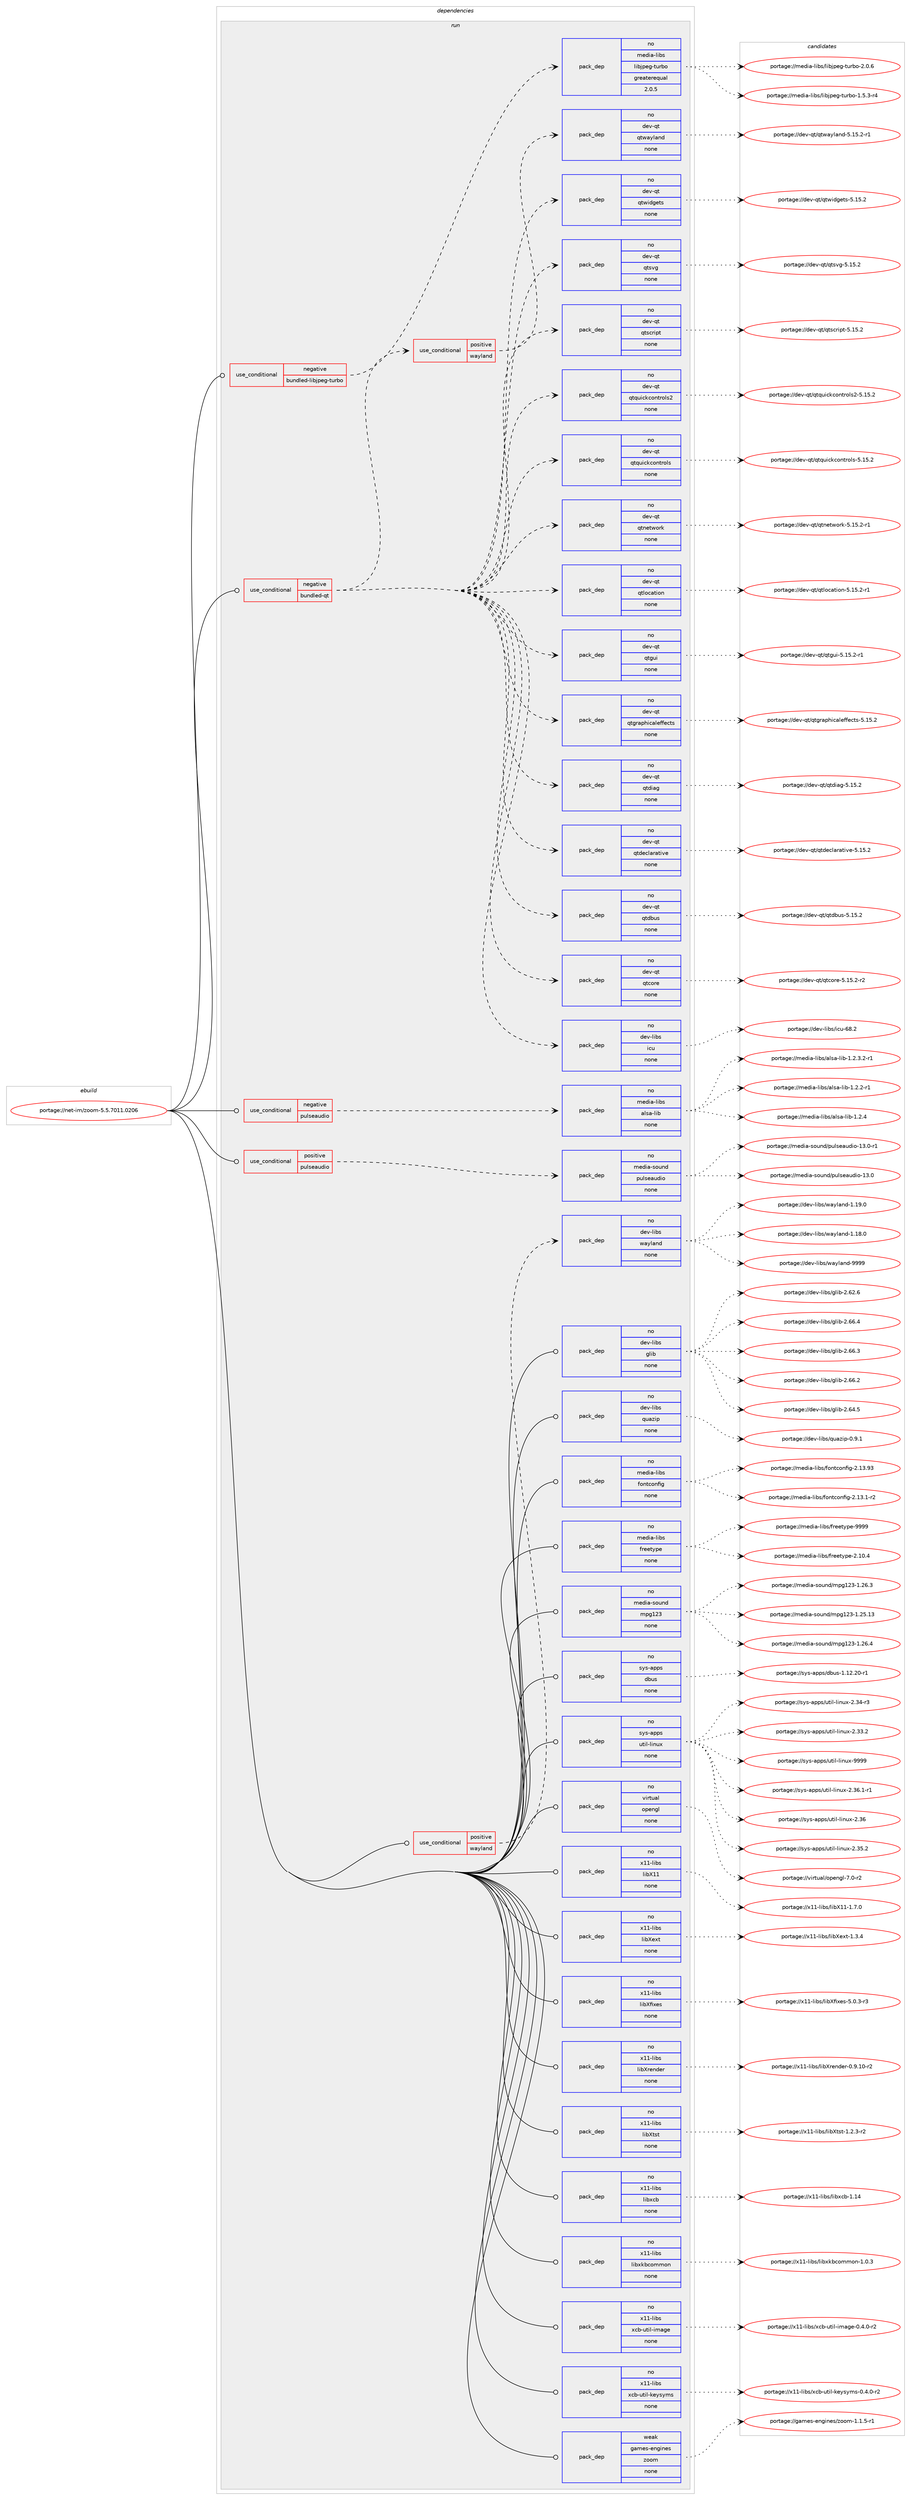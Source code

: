 digraph prolog {

# *************
# Graph options
# *************

newrank=true;
concentrate=true;
compound=true;
graph [rankdir=LR,fontname=Helvetica,fontsize=10,ranksep=1.5];#, ranksep=2.5, nodesep=0.2];
edge  [arrowhead=vee];
node  [fontname=Helvetica,fontsize=10];

# **********
# The ebuild
# **********

subgraph cluster_leftcol {
color=gray;
label=<<i>ebuild</i>>;
id [label="portage://net-im/zoom-5.5.7011.0206", color=red, width=4, href="../net-im/zoom-5.5.7011.0206.svg"];
}

# ****************
# The dependencies
# ****************

subgraph cluster_midcol {
color=gray;
label=<<i>dependencies</i>>;
subgraph cluster_compile {
fillcolor="#eeeeee";
style=filled;
label=<<i>compile</i>>;
}
subgraph cluster_compileandrun {
fillcolor="#eeeeee";
style=filled;
label=<<i>compile and run</i>>;
}
subgraph cluster_run {
fillcolor="#eeeeee";
style=filled;
label=<<i>run</i>>;
subgraph cond6516 {
dependency20928 [label=<<TABLE BORDER="0" CELLBORDER="1" CELLSPACING="0" CELLPADDING="4"><TR><TD ROWSPAN="3" CELLPADDING="10">use_conditional</TD></TR><TR><TD>negative</TD></TR><TR><TD>bundled-libjpeg-turbo</TD></TR></TABLE>>, shape=none, color=red];
subgraph pack14219 {
dependency20929 [label=<<TABLE BORDER="0" CELLBORDER="1" CELLSPACING="0" CELLPADDING="4" WIDTH="220"><TR><TD ROWSPAN="6" CELLPADDING="30">pack_dep</TD></TR><TR><TD WIDTH="110">no</TD></TR><TR><TD>media-libs</TD></TR><TR><TD>libjpeg-turbo</TD></TR><TR><TD>greaterequal</TD></TR><TR><TD>2.0.5</TD></TR></TABLE>>, shape=none, color=blue];
}
dependency20928:e -> dependency20929:w [weight=20,style="dashed",arrowhead="vee"];
}
id:e -> dependency20928:w [weight=20,style="solid",arrowhead="odot"];
subgraph cond6517 {
dependency20930 [label=<<TABLE BORDER="0" CELLBORDER="1" CELLSPACING="0" CELLPADDING="4"><TR><TD ROWSPAN="3" CELLPADDING="10">use_conditional</TD></TR><TR><TD>negative</TD></TR><TR><TD>bundled-qt</TD></TR></TABLE>>, shape=none, color=red];
subgraph pack14220 {
dependency20931 [label=<<TABLE BORDER="0" CELLBORDER="1" CELLSPACING="0" CELLPADDING="4" WIDTH="220"><TR><TD ROWSPAN="6" CELLPADDING="30">pack_dep</TD></TR><TR><TD WIDTH="110">no</TD></TR><TR><TD>dev-libs</TD></TR><TR><TD>icu</TD></TR><TR><TD>none</TD></TR><TR><TD></TD></TR></TABLE>>, shape=none, color=blue];
}
dependency20930:e -> dependency20931:w [weight=20,style="dashed",arrowhead="vee"];
subgraph pack14221 {
dependency20932 [label=<<TABLE BORDER="0" CELLBORDER="1" CELLSPACING="0" CELLPADDING="4" WIDTH="220"><TR><TD ROWSPAN="6" CELLPADDING="30">pack_dep</TD></TR><TR><TD WIDTH="110">no</TD></TR><TR><TD>dev-qt</TD></TR><TR><TD>qtcore</TD></TR><TR><TD>none</TD></TR><TR><TD></TD></TR></TABLE>>, shape=none, color=blue];
}
dependency20930:e -> dependency20932:w [weight=20,style="dashed",arrowhead="vee"];
subgraph pack14222 {
dependency20933 [label=<<TABLE BORDER="0" CELLBORDER="1" CELLSPACING="0" CELLPADDING="4" WIDTH="220"><TR><TD ROWSPAN="6" CELLPADDING="30">pack_dep</TD></TR><TR><TD WIDTH="110">no</TD></TR><TR><TD>dev-qt</TD></TR><TR><TD>qtdbus</TD></TR><TR><TD>none</TD></TR><TR><TD></TD></TR></TABLE>>, shape=none, color=blue];
}
dependency20930:e -> dependency20933:w [weight=20,style="dashed",arrowhead="vee"];
subgraph pack14223 {
dependency20934 [label=<<TABLE BORDER="0" CELLBORDER="1" CELLSPACING="0" CELLPADDING="4" WIDTH="220"><TR><TD ROWSPAN="6" CELLPADDING="30">pack_dep</TD></TR><TR><TD WIDTH="110">no</TD></TR><TR><TD>dev-qt</TD></TR><TR><TD>qtdeclarative</TD></TR><TR><TD>none</TD></TR><TR><TD></TD></TR></TABLE>>, shape=none, color=blue];
}
dependency20930:e -> dependency20934:w [weight=20,style="dashed",arrowhead="vee"];
subgraph pack14224 {
dependency20935 [label=<<TABLE BORDER="0" CELLBORDER="1" CELLSPACING="0" CELLPADDING="4" WIDTH="220"><TR><TD ROWSPAN="6" CELLPADDING="30">pack_dep</TD></TR><TR><TD WIDTH="110">no</TD></TR><TR><TD>dev-qt</TD></TR><TR><TD>qtdiag</TD></TR><TR><TD>none</TD></TR><TR><TD></TD></TR></TABLE>>, shape=none, color=blue];
}
dependency20930:e -> dependency20935:w [weight=20,style="dashed",arrowhead="vee"];
subgraph pack14225 {
dependency20936 [label=<<TABLE BORDER="0" CELLBORDER="1" CELLSPACING="0" CELLPADDING="4" WIDTH="220"><TR><TD ROWSPAN="6" CELLPADDING="30">pack_dep</TD></TR><TR><TD WIDTH="110">no</TD></TR><TR><TD>dev-qt</TD></TR><TR><TD>qtgraphicaleffects</TD></TR><TR><TD>none</TD></TR><TR><TD></TD></TR></TABLE>>, shape=none, color=blue];
}
dependency20930:e -> dependency20936:w [weight=20,style="dashed",arrowhead="vee"];
subgraph pack14226 {
dependency20937 [label=<<TABLE BORDER="0" CELLBORDER="1" CELLSPACING="0" CELLPADDING="4" WIDTH="220"><TR><TD ROWSPAN="6" CELLPADDING="30">pack_dep</TD></TR><TR><TD WIDTH="110">no</TD></TR><TR><TD>dev-qt</TD></TR><TR><TD>qtgui</TD></TR><TR><TD>none</TD></TR><TR><TD></TD></TR></TABLE>>, shape=none, color=blue];
}
dependency20930:e -> dependency20937:w [weight=20,style="dashed",arrowhead="vee"];
subgraph pack14227 {
dependency20938 [label=<<TABLE BORDER="0" CELLBORDER="1" CELLSPACING="0" CELLPADDING="4" WIDTH="220"><TR><TD ROWSPAN="6" CELLPADDING="30">pack_dep</TD></TR><TR><TD WIDTH="110">no</TD></TR><TR><TD>dev-qt</TD></TR><TR><TD>qtlocation</TD></TR><TR><TD>none</TD></TR><TR><TD></TD></TR></TABLE>>, shape=none, color=blue];
}
dependency20930:e -> dependency20938:w [weight=20,style="dashed",arrowhead="vee"];
subgraph pack14228 {
dependency20939 [label=<<TABLE BORDER="0" CELLBORDER="1" CELLSPACING="0" CELLPADDING="4" WIDTH="220"><TR><TD ROWSPAN="6" CELLPADDING="30">pack_dep</TD></TR><TR><TD WIDTH="110">no</TD></TR><TR><TD>dev-qt</TD></TR><TR><TD>qtnetwork</TD></TR><TR><TD>none</TD></TR><TR><TD></TD></TR></TABLE>>, shape=none, color=blue];
}
dependency20930:e -> dependency20939:w [weight=20,style="dashed",arrowhead="vee"];
subgraph pack14229 {
dependency20940 [label=<<TABLE BORDER="0" CELLBORDER="1" CELLSPACING="0" CELLPADDING="4" WIDTH="220"><TR><TD ROWSPAN="6" CELLPADDING="30">pack_dep</TD></TR><TR><TD WIDTH="110">no</TD></TR><TR><TD>dev-qt</TD></TR><TR><TD>qtquickcontrols</TD></TR><TR><TD>none</TD></TR><TR><TD></TD></TR></TABLE>>, shape=none, color=blue];
}
dependency20930:e -> dependency20940:w [weight=20,style="dashed",arrowhead="vee"];
subgraph pack14230 {
dependency20941 [label=<<TABLE BORDER="0" CELLBORDER="1" CELLSPACING="0" CELLPADDING="4" WIDTH="220"><TR><TD ROWSPAN="6" CELLPADDING="30">pack_dep</TD></TR><TR><TD WIDTH="110">no</TD></TR><TR><TD>dev-qt</TD></TR><TR><TD>qtquickcontrols2</TD></TR><TR><TD>none</TD></TR><TR><TD></TD></TR></TABLE>>, shape=none, color=blue];
}
dependency20930:e -> dependency20941:w [weight=20,style="dashed",arrowhead="vee"];
subgraph pack14231 {
dependency20942 [label=<<TABLE BORDER="0" CELLBORDER="1" CELLSPACING="0" CELLPADDING="4" WIDTH="220"><TR><TD ROWSPAN="6" CELLPADDING="30">pack_dep</TD></TR><TR><TD WIDTH="110">no</TD></TR><TR><TD>dev-qt</TD></TR><TR><TD>qtscript</TD></TR><TR><TD>none</TD></TR><TR><TD></TD></TR></TABLE>>, shape=none, color=blue];
}
dependency20930:e -> dependency20942:w [weight=20,style="dashed",arrowhead="vee"];
subgraph pack14232 {
dependency20943 [label=<<TABLE BORDER="0" CELLBORDER="1" CELLSPACING="0" CELLPADDING="4" WIDTH="220"><TR><TD ROWSPAN="6" CELLPADDING="30">pack_dep</TD></TR><TR><TD WIDTH="110">no</TD></TR><TR><TD>dev-qt</TD></TR><TR><TD>qtsvg</TD></TR><TR><TD>none</TD></TR><TR><TD></TD></TR></TABLE>>, shape=none, color=blue];
}
dependency20930:e -> dependency20943:w [weight=20,style="dashed",arrowhead="vee"];
subgraph pack14233 {
dependency20944 [label=<<TABLE BORDER="0" CELLBORDER="1" CELLSPACING="0" CELLPADDING="4" WIDTH="220"><TR><TD ROWSPAN="6" CELLPADDING="30">pack_dep</TD></TR><TR><TD WIDTH="110">no</TD></TR><TR><TD>dev-qt</TD></TR><TR><TD>qtwidgets</TD></TR><TR><TD>none</TD></TR><TR><TD></TD></TR></TABLE>>, shape=none, color=blue];
}
dependency20930:e -> dependency20944:w [weight=20,style="dashed",arrowhead="vee"];
subgraph cond6518 {
dependency20945 [label=<<TABLE BORDER="0" CELLBORDER="1" CELLSPACING="0" CELLPADDING="4"><TR><TD ROWSPAN="3" CELLPADDING="10">use_conditional</TD></TR><TR><TD>positive</TD></TR><TR><TD>wayland</TD></TR></TABLE>>, shape=none, color=red];
subgraph pack14234 {
dependency20946 [label=<<TABLE BORDER="0" CELLBORDER="1" CELLSPACING="0" CELLPADDING="4" WIDTH="220"><TR><TD ROWSPAN="6" CELLPADDING="30">pack_dep</TD></TR><TR><TD WIDTH="110">no</TD></TR><TR><TD>dev-qt</TD></TR><TR><TD>qtwayland</TD></TR><TR><TD>none</TD></TR><TR><TD></TD></TR></TABLE>>, shape=none, color=blue];
}
dependency20945:e -> dependency20946:w [weight=20,style="dashed",arrowhead="vee"];
}
dependency20930:e -> dependency20945:w [weight=20,style="dashed",arrowhead="vee"];
}
id:e -> dependency20930:w [weight=20,style="solid",arrowhead="odot"];
subgraph cond6519 {
dependency20947 [label=<<TABLE BORDER="0" CELLBORDER="1" CELLSPACING="0" CELLPADDING="4"><TR><TD ROWSPAN="3" CELLPADDING="10">use_conditional</TD></TR><TR><TD>negative</TD></TR><TR><TD>pulseaudio</TD></TR></TABLE>>, shape=none, color=red];
subgraph pack14235 {
dependency20948 [label=<<TABLE BORDER="0" CELLBORDER="1" CELLSPACING="0" CELLPADDING="4" WIDTH="220"><TR><TD ROWSPAN="6" CELLPADDING="30">pack_dep</TD></TR><TR><TD WIDTH="110">no</TD></TR><TR><TD>media-libs</TD></TR><TR><TD>alsa-lib</TD></TR><TR><TD>none</TD></TR><TR><TD></TD></TR></TABLE>>, shape=none, color=blue];
}
dependency20947:e -> dependency20948:w [weight=20,style="dashed",arrowhead="vee"];
}
id:e -> dependency20947:w [weight=20,style="solid",arrowhead="odot"];
subgraph cond6520 {
dependency20949 [label=<<TABLE BORDER="0" CELLBORDER="1" CELLSPACING="0" CELLPADDING="4"><TR><TD ROWSPAN="3" CELLPADDING="10">use_conditional</TD></TR><TR><TD>positive</TD></TR><TR><TD>pulseaudio</TD></TR></TABLE>>, shape=none, color=red];
subgraph pack14236 {
dependency20950 [label=<<TABLE BORDER="0" CELLBORDER="1" CELLSPACING="0" CELLPADDING="4" WIDTH="220"><TR><TD ROWSPAN="6" CELLPADDING="30">pack_dep</TD></TR><TR><TD WIDTH="110">no</TD></TR><TR><TD>media-sound</TD></TR><TR><TD>pulseaudio</TD></TR><TR><TD>none</TD></TR><TR><TD></TD></TR></TABLE>>, shape=none, color=blue];
}
dependency20949:e -> dependency20950:w [weight=20,style="dashed",arrowhead="vee"];
}
id:e -> dependency20949:w [weight=20,style="solid",arrowhead="odot"];
subgraph cond6521 {
dependency20951 [label=<<TABLE BORDER="0" CELLBORDER="1" CELLSPACING="0" CELLPADDING="4"><TR><TD ROWSPAN="3" CELLPADDING="10">use_conditional</TD></TR><TR><TD>positive</TD></TR><TR><TD>wayland</TD></TR></TABLE>>, shape=none, color=red];
subgraph pack14237 {
dependency20952 [label=<<TABLE BORDER="0" CELLBORDER="1" CELLSPACING="0" CELLPADDING="4" WIDTH="220"><TR><TD ROWSPAN="6" CELLPADDING="30">pack_dep</TD></TR><TR><TD WIDTH="110">no</TD></TR><TR><TD>dev-libs</TD></TR><TR><TD>wayland</TD></TR><TR><TD>none</TD></TR><TR><TD></TD></TR></TABLE>>, shape=none, color=blue];
}
dependency20951:e -> dependency20952:w [weight=20,style="dashed",arrowhead="vee"];
}
id:e -> dependency20951:w [weight=20,style="solid",arrowhead="odot"];
subgraph pack14238 {
dependency20953 [label=<<TABLE BORDER="0" CELLBORDER="1" CELLSPACING="0" CELLPADDING="4" WIDTH="220"><TR><TD ROWSPAN="6" CELLPADDING="30">pack_dep</TD></TR><TR><TD WIDTH="110">no</TD></TR><TR><TD>dev-libs</TD></TR><TR><TD>glib</TD></TR><TR><TD>none</TD></TR><TR><TD></TD></TR></TABLE>>, shape=none, color=blue];
}
id:e -> dependency20953:w [weight=20,style="solid",arrowhead="odot"];
subgraph pack14239 {
dependency20954 [label=<<TABLE BORDER="0" CELLBORDER="1" CELLSPACING="0" CELLPADDING="4" WIDTH="220"><TR><TD ROWSPAN="6" CELLPADDING="30">pack_dep</TD></TR><TR><TD WIDTH="110">no</TD></TR><TR><TD>dev-libs</TD></TR><TR><TD>quazip</TD></TR><TR><TD>none</TD></TR><TR><TD></TD></TR></TABLE>>, shape=none, color=blue];
}
id:e -> dependency20954:w [weight=20,style="solid",arrowhead="odot"];
subgraph pack14240 {
dependency20955 [label=<<TABLE BORDER="0" CELLBORDER="1" CELLSPACING="0" CELLPADDING="4" WIDTH="220"><TR><TD ROWSPAN="6" CELLPADDING="30">pack_dep</TD></TR><TR><TD WIDTH="110">no</TD></TR><TR><TD>media-libs</TD></TR><TR><TD>fontconfig</TD></TR><TR><TD>none</TD></TR><TR><TD></TD></TR></TABLE>>, shape=none, color=blue];
}
id:e -> dependency20955:w [weight=20,style="solid",arrowhead="odot"];
subgraph pack14241 {
dependency20956 [label=<<TABLE BORDER="0" CELLBORDER="1" CELLSPACING="0" CELLPADDING="4" WIDTH="220"><TR><TD ROWSPAN="6" CELLPADDING="30">pack_dep</TD></TR><TR><TD WIDTH="110">no</TD></TR><TR><TD>media-libs</TD></TR><TR><TD>freetype</TD></TR><TR><TD>none</TD></TR><TR><TD></TD></TR></TABLE>>, shape=none, color=blue];
}
id:e -> dependency20956:w [weight=20,style="solid",arrowhead="odot"];
subgraph pack14242 {
dependency20957 [label=<<TABLE BORDER="0" CELLBORDER="1" CELLSPACING="0" CELLPADDING="4" WIDTH="220"><TR><TD ROWSPAN="6" CELLPADDING="30">pack_dep</TD></TR><TR><TD WIDTH="110">no</TD></TR><TR><TD>media-sound</TD></TR><TR><TD>mpg123</TD></TR><TR><TD>none</TD></TR><TR><TD></TD></TR></TABLE>>, shape=none, color=blue];
}
id:e -> dependency20957:w [weight=20,style="solid",arrowhead="odot"];
subgraph pack14243 {
dependency20958 [label=<<TABLE BORDER="0" CELLBORDER="1" CELLSPACING="0" CELLPADDING="4" WIDTH="220"><TR><TD ROWSPAN="6" CELLPADDING="30">pack_dep</TD></TR><TR><TD WIDTH="110">no</TD></TR><TR><TD>sys-apps</TD></TR><TR><TD>dbus</TD></TR><TR><TD>none</TD></TR><TR><TD></TD></TR></TABLE>>, shape=none, color=blue];
}
id:e -> dependency20958:w [weight=20,style="solid",arrowhead="odot"];
subgraph pack14244 {
dependency20959 [label=<<TABLE BORDER="0" CELLBORDER="1" CELLSPACING="0" CELLPADDING="4" WIDTH="220"><TR><TD ROWSPAN="6" CELLPADDING="30">pack_dep</TD></TR><TR><TD WIDTH="110">no</TD></TR><TR><TD>sys-apps</TD></TR><TR><TD>util-linux</TD></TR><TR><TD>none</TD></TR><TR><TD></TD></TR></TABLE>>, shape=none, color=blue];
}
id:e -> dependency20959:w [weight=20,style="solid",arrowhead="odot"];
subgraph pack14245 {
dependency20960 [label=<<TABLE BORDER="0" CELLBORDER="1" CELLSPACING="0" CELLPADDING="4" WIDTH="220"><TR><TD ROWSPAN="6" CELLPADDING="30">pack_dep</TD></TR><TR><TD WIDTH="110">no</TD></TR><TR><TD>virtual</TD></TR><TR><TD>opengl</TD></TR><TR><TD>none</TD></TR><TR><TD></TD></TR></TABLE>>, shape=none, color=blue];
}
id:e -> dependency20960:w [weight=20,style="solid",arrowhead="odot"];
subgraph pack14246 {
dependency20961 [label=<<TABLE BORDER="0" CELLBORDER="1" CELLSPACING="0" CELLPADDING="4" WIDTH="220"><TR><TD ROWSPAN="6" CELLPADDING="30">pack_dep</TD></TR><TR><TD WIDTH="110">no</TD></TR><TR><TD>x11-libs</TD></TR><TR><TD>libX11</TD></TR><TR><TD>none</TD></TR><TR><TD></TD></TR></TABLE>>, shape=none, color=blue];
}
id:e -> dependency20961:w [weight=20,style="solid",arrowhead="odot"];
subgraph pack14247 {
dependency20962 [label=<<TABLE BORDER="0" CELLBORDER="1" CELLSPACING="0" CELLPADDING="4" WIDTH="220"><TR><TD ROWSPAN="6" CELLPADDING="30">pack_dep</TD></TR><TR><TD WIDTH="110">no</TD></TR><TR><TD>x11-libs</TD></TR><TR><TD>libXext</TD></TR><TR><TD>none</TD></TR><TR><TD></TD></TR></TABLE>>, shape=none, color=blue];
}
id:e -> dependency20962:w [weight=20,style="solid",arrowhead="odot"];
subgraph pack14248 {
dependency20963 [label=<<TABLE BORDER="0" CELLBORDER="1" CELLSPACING="0" CELLPADDING="4" WIDTH="220"><TR><TD ROWSPAN="6" CELLPADDING="30">pack_dep</TD></TR><TR><TD WIDTH="110">no</TD></TR><TR><TD>x11-libs</TD></TR><TR><TD>libXfixes</TD></TR><TR><TD>none</TD></TR><TR><TD></TD></TR></TABLE>>, shape=none, color=blue];
}
id:e -> dependency20963:w [weight=20,style="solid",arrowhead="odot"];
subgraph pack14249 {
dependency20964 [label=<<TABLE BORDER="0" CELLBORDER="1" CELLSPACING="0" CELLPADDING="4" WIDTH="220"><TR><TD ROWSPAN="6" CELLPADDING="30">pack_dep</TD></TR><TR><TD WIDTH="110">no</TD></TR><TR><TD>x11-libs</TD></TR><TR><TD>libXrender</TD></TR><TR><TD>none</TD></TR><TR><TD></TD></TR></TABLE>>, shape=none, color=blue];
}
id:e -> dependency20964:w [weight=20,style="solid",arrowhead="odot"];
subgraph pack14250 {
dependency20965 [label=<<TABLE BORDER="0" CELLBORDER="1" CELLSPACING="0" CELLPADDING="4" WIDTH="220"><TR><TD ROWSPAN="6" CELLPADDING="30">pack_dep</TD></TR><TR><TD WIDTH="110">no</TD></TR><TR><TD>x11-libs</TD></TR><TR><TD>libXtst</TD></TR><TR><TD>none</TD></TR><TR><TD></TD></TR></TABLE>>, shape=none, color=blue];
}
id:e -> dependency20965:w [weight=20,style="solid",arrowhead="odot"];
subgraph pack14251 {
dependency20966 [label=<<TABLE BORDER="0" CELLBORDER="1" CELLSPACING="0" CELLPADDING="4" WIDTH="220"><TR><TD ROWSPAN="6" CELLPADDING="30">pack_dep</TD></TR><TR><TD WIDTH="110">no</TD></TR><TR><TD>x11-libs</TD></TR><TR><TD>libxcb</TD></TR><TR><TD>none</TD></TR><TR><TD></TD></TR></TABLE>>, shape=none, color=blue];
}
id:e -> dependency20966:w [weight=20,style="solid",arrowhead="odot"];
subgraph pack14252 {
dependency20967 [label=<<TABLE BORDER="0" CELLBORDER="1" CELLSPACING="0" CELLPADDING="4" WIDTH="220"><TR><TD ROWSPAN="6" CELLPADDING="30">pack_dep</TD></TR><TR><TD WIDTH="110">no</TD></TR><TR><TD>x11-libs</TD></TR><TR><TD>libxkbcommon</TD></TR><TR><TD>none</TD></TR><TR><TD></TD></TR></TABLE>>, shape=none, color=blue];
}
id:e -> dependency20967:w [weight=20,style="solid",arrowhead="odot"];
subgraph pack14253 {
dependency20968 [label=<<TABLE BORDER="0" CELLBORDER="1" CELLSPACING="0" CELLPADDING="4" WIDTH="220"><TR><TD ROWSPAN="6" CELLPADDING="30">pack_dep</TD></TR><TR><TD WIDTH="110">no</TD></TR><TR><TD>x11-libs</TD></TR><TR><TD>xcb-util-image</TD></TR><TR><TD>none</TD></TR><TR><TD></TD></TR></TABLE>>, shape=none, color=blue];
}
id:e -> dependency20968:w [weight=20,style="solid",arrowhead="odot"];
subgraph pack14254 {
dependency20969 [label=<<TABLE BORDER="0" CELLBORDER="1" CELLSPACING="0" CELLPADDING="4" WIDTH="220"><TR><TD ROWSPAN="6" CELLPADDING="30">pack_dep</TD></TR><TR><TD WIDTH="110">no</TD></TR><TR><TD>x11-libs</TD></TR><TR><TD>xcb-util-keysyms</TD></TR><TR><TD>none</TD></TR><TR><TD></TD></TR></TABLE>>, shape=none, color=blue];
}
id:e -> dependency20969:w [weight=20,style="solid",arrowhead="odot"];
subgraph pack14255 {
dependency20970 [label=<<TABLE BORDER="0" CELLBORDER="1" CELLSPACING="0" CELLPADDING="4" WIDTH="220"><TR><TD ROWSPAN="6" CELLPADDING="30">pack_dep</TD></TR><TR><TD WIDTH="110">weak</TD></TR><TR><TD>games-engines</TD></TR><TR><TD>zoom</TD></TR><TR><TD>none</TD></TR><TR><TD></TD></TR></TABLE>>, shape=none, color=blue];
}
id:e -> dependency20970:w [weight=20,style="solid",arrowhead="odot"];
}
}

# **************
# The candidates
# **************

subgraph cluster_choices {
rank=same;
color=gray;
label=<<i>candidates</i>>;

subgraph choice14219 {
color=black;
nodesep=1;
choice10910110010597451081059811547108105981061121011034511611711498111455046484654 [label="portage://media-libs/libjpeg-turbo-2.0.6", color=red, width=4,href="../media-libs/libjpeg-turbo-2.0.6.svg"];
choice109101100105974510810598115471081059810611210110345116117114981114549465346514511452 [label="portage://media-libs/libjpeg-turbo-1.5.3-r4", color=red, width=4,href="../media-libs/libjpeg-turbo-1.5.3-r4.svg"];
dependency20929:e -> choice10910110010597451081059811547108105981061121011034511611711498111455046484654:w [style=dotted,weight="100"];
dependency20929:e -> choice109101100105974510810598115471081059810611210110345116117114981114549465346514511452:w [style=dotted,weight="100"];
}
subgraph choice14220 {
color=black;
nodesep=1;
choice100101118451081059811547105991174554564650 [label="portage://dev-libs/icu-68.2", color=red, width=4,href="../dev-libs/icu-68.2.svg"];
dependency20931:e -> choice100101118451081059811547105991174554564650:w [style=dotted,weight="100"];
}
subgraph choice14221 {
color=black;
nodesep=1;
choice100101118451131164711311699111114101455346495346504511450 [label="portage://dev-qt/qtcore-5.15.2-r2", color=red, width=4,href="../dev-qt/qtcore-5.15.2-r2.svg"];
dependency20932:e -> choice100101118451131164711311699111114101455346495346504511450:w [style=dotted,weight="100"];
}
subgraph choice14222 {
color=black;
nodesep=1;
choice10010111845113116471131161009811711545534649534650 [label="portage://dev-qt/qtdbus-5.15.2", color=red, width=4,href="../dev-qt/qtdbus-5.15.2.svg"];
dependency20933:e -> choice10010111845113116471131161009811711545534649534650:w [style=dotted,weight="100"];
}
subgraph choice14223 {
color=black;
nodesep=1;
choice100101118451131164711311610010199108971149711610511810145534649534650 [label="portage://dev-qt/qtdeclarative-5.15.2", color=red, width=4,href="../dev-qt/qtdeclarative-5.15.2.svg"];
dependency20934:e -> choice100101118451131164711311610010199108971149711610511810145534649534650:w [style=dotted,weight="100"];
}
subgraph choice14224 {
color=black;
nodesep=1;
choice10010111845113116471131161001059710345534649534650 [label="portage://dev-qt/qtdiag-5.15.2", color=red, width=4,href="../dev-qt/qtdiag-5.15.2.svg"];
dependency20935:e -> choice10010111845113116471131161001059710345534649534650:w [style=dotted,weight="100"];
}
subgraph choice14225 {
color=black;
nodesep=1;
choice10010111845113116471131161031149711210410599971081011021021019911611545534649534650 [label="portage://dev-qt/qtgraphicaleffects-5.15.2", color=red, width=4,href="../dev-qt/qtgraphicaleffects-5.15.2.svg"];
dependency20936:e -> choice10010111845113116471131161031149711210410599971081011021021019911611545534649534650:w [style=dotted,weight="100"];
}
subgraph choice14226 {
color=black;
nodesep=1;
choice1001011184511311647113116103117105455346495346504511449 [label="portage://dev-qt/qtgui-5.15.2-r1", color=red, width=4,href="../dev-qt/qtgui-5.15.2-r1.svg"];
dependency20937:e -> choice1001011184511311647113116103117105455346495346504511449:w [style=dotted,weight="100"];
}
subgraph choice14227 {
color=black;
nodesep=1;
choice10010111845113116471131161081119997116105111110455346495346504511449 [label="portage://dev-qt/qtlocation-5.15.2-r1", color=red, width=4,href="../dev-qt/qtlocation-5.15.2-r1.svg"];
dependency20938:e -> choice10010111845113116471131161081119997116105111110455346495346504511449:w [style=dotted,weight="100"];
}
subgraph choice14228 {
color=black;
nodesep=1;
choice1001011184511311647113116110101116119111114107455346495346504511449 [label="portage://dev-qt/qtnetwork-5.15.2-r1", color=red, width=4,href="../dev-qt/qtnetwork-5.15.2-r1.svg"];
dependency20939:e -> choice1001011184511311647113116110101116119111114107455346495346504511449:w [style=dotted,weight="100"];
}
subgraph choice14229 {
color=black;
nodesep=1;
choice1001011184511311647113116113117105991079911111011611411110811545534649534650 [label="portage://dev-qt/qtquickcontrols-5.15.2", color=red, width=4,href="../dev-qt/qtquickcontrols-5.15.2.svg"];
dependency20940:e -> choice1001011184511311647113116113117105991079911111011611411110811545534649534650:w [style=dotted,weight="100"];
}
subgraph choice14230 {
color=black;
nodesep=1;
choice100101118451131164711311611311710599107991111101161141111081155045534649534650 [label="portage://dev-qt/qtquickcontrols2-5.15.2", color=red, width=4,href="../dev-qt/qtquickcontrols2-5.15.2.svg"];
dependency20941:e -> choice100101118451131164711311611311710599107991111101161141111081155045534649534650:w [style=dotted,weight="100"];
}
subgraph choice14231 {
color=black;
nodesep=1;
choice10010111845113116471131161159911410511211645534649534650 [label="portage://dev-qt/qtscript-5.15.2", color=red, width=4,href="../dev-qt/qtscript-5.15.2.svg"];
dependency20942:e -> choice10010111845113116471131161159911410511211645534649534650:w [style=dotted,weight="100"];
}
subgraph choice14232 {
color=black;
nodesep=1;
choice100101118451131164711311611511810345534649534650 [label="portage://dev-qt/qtsvg-5.15.2", color=red, width=4,href="../dev-qt/qtsvg-5.15.2.svg"];
dependency20943:e -> choice100101118451131164711311611511810345534649534650:w [style=dotted,weight="100"];
}
subgraph choice14233 {
color=black;
nodesep=1;
choice100101118451131164711311611910510010310111611545534649534650 [label="portage://dev-qt/qtwidgets-5.15.2", color=red, width=4,href="../dev-qt/qtwidgets-5.15.2.svg"];
dependency20944:e -> choice100101118451131164711311611910510010310111611545534649534650:w [style=dotted,weight="100"];
}
subgraph choice14234 {
color=black;
nodesep=1;
choice10010111845113116471131161199712110897110100455346495346504511449 [label="portage://dev-qt/qtwayland-5.15.2-r1", color=red, width=4,href="../dev-qt/qtwayland-5.15.2-r1.svg"];
dependency20946:e -> choice10010111845113116471131161199712110897110100455346495346504511449:w [style=dotted,weight="100"];
}
subgraph choice14235 {
color=black;
nodesep=1;
choice1091011001059745108105981154797108115974510810598454946504652 [label="portage://media-libs/alsa-lib-1.2.4", color=red, width=4,href="../media-libs/alsa-lib-1.2.4.svg"];
choice109101100105974510810598115479710811597451081059845494650465146504511449 [label="portage://media-libs/alsa-lib-1.2.3.2-r1", color=red, width=4,href="../media-libs/alsa-lib-1.2.3.2-r1.svg"];
choice10910110010597451081059811547971081159745108105984549465046504511449 [label="portage://media-libs/alsa-lib-1.2.2-r1", color=red, width=4,href="../media-libs/alsa-lib-1.2.2-r1.svg"];
dependency20948:e -> choice1091011001059745108105981154797108115974510810598454946504652:w [style=dotted,weight="100"];
dependency20948:e -> choice109101100105974510810598115479710811597451081059845494650465146504511449:w [style=dotted,weight="100"];
dependency20948:e -> choice10910110010597451081059811547971081159745108105984549465046504511449:w [style=dotted,weight="100"];
}
subgraph choice14236 {
color=black;
nodesep=1;
choice1091011001059745115111117110100471121171081151019711710010511145495146484511449 [label="portage://media-sound/pulseaudio-13.0-r1", color=red, width=4,href="../media-sound/pulseaudio-13.0-r1.svg"];
choice109101100105974511511111711010047112117108115101971171001051114549514648 [label="portage://media-sound/pulseaudio-13.0", color=red, width=4,href="../media-sound/pulseaudio-13.0.svg"];
dependency20950:e -> choice1091011001059745115111117110100471121171081151019711710010511145495146484511449:w [style=dotted,weight="100"];
dependency20950:e -> choice109101100105974511511111711010047112117108115101971171001051114549514648:w [style=dotted,weight="100"];
}
subgraph choice14237 {
color=black;
nodesep=1;
choice10010111845108105981154711997121108971101004557575757 [label="portage://dev-libs/wayland-9999", color=red, width=4,href="../dev-libs/wayland-9999.svg"];
choice100101118451081059811547119971211089711010045494649574648 [label="portage://dev-libs/wayland-1.19.0", color=red, width=4,href="../dev-libs/wayland-1.19.0.svg"];
choice100101118451081059811547119971211089711010045494649564648 [label="portage://dev-libs/wayland-1.18.0", color=red, width=4,href="../dev-libs/wayland-1.18.0.svg"];
dependency20952:e -> choice10010111845108105981154711997121108971101004557575757:w [style=dotted,weight="100"];
dependency20952:e -> choice100101118451081059811547119971211089711010045494649574648:w [style=dotted,weight="100"];
dependency20952:e -> choice100101118451081059811547119971211089711010045494649564648:w [style=dotted,weight="100"];
}
subgraph choice14238 {
color=black;
nodesep=1;
choice1001011184510810598115471031081059845504654544652 [label="portage://dev-libs/glib-2.66.4", color=red, width=4,href="../dev-libs/glib-2.66.4.svg"];
choice1001011184510810598115471031081059845504654544651 [label="portage://dev-libs/glib-2.66.3", color=red, width=4,href="../dev-libs/glib-2.66.3.svg"];
choice1001011184510810598115471031081059845504654544650 [label="portage://dev-libs/glib-2.66.2", color=red, width=4,href="../dev-libs/glib-2.66.2.svg"];
choice1001011184510810598115471031081059845504654524653 [label="portage://dev-libs/glib-2.64.5", color=red, width=4,href="../dev-libs/glib-2.64.5.svg"];
choice1001011184510810598115471031081059845504654504654 [label="portage://dev-libs/glib-2.62.6", color=red, width=4,href="../dev-libs/glib-2.62.6.svg"];
dependency20953:e -> choice1001011184510810598115471031081059845504654544652:w [style=dotted,weight="100"];
dependency20953:e -> choice1001011184510810598115471031081059845504654544651:w [style=dotted,weight="100"];
dependency20953:e -> choice1001011184510810598115471031081059845504654544650:w [style=dotted,weight="100"];
dependency20953:e -> choice1001011184510810598115471031081059845504654524653:w [style=dotted,weight="100"];
dependency20953:e -> choice1001011184510810598115471031081059845504654504654:w [style=dotted,weight="100"];
}
subgraph choice14239 {
color=black;
nodesep=1;
choice10010111845108105981154711311797122105112454846574649 [label="portage://dev-libs/quazip-0.9.1", color=red, width=4,href="../dev-libs/quazip-0.9.1.svg"];
dependency20954:e -> choice10010111845108105981154711311797122105112454846574649:w [style=dotted,weight="100"];
}
subgraph choice14240 {
color=black;
nodesep=1;
choice10910110010597451081059811547102111110116991111101021051034550464951465751 [label="portage://media-libs/fontconfig-2.13.93", color=red, width=4,href="../media-libs/fontconfig-2.13.93.svg"];
choice1091011001059745108105981154710211111011699111110102105103455046495146494511450 [label="portage://media-libs/fontconfig-2.13.1-r2", color=red, width=4,href="../media-libs/fontconfig-2.13.1-r2.svg"];
dependency20955:e -> choice10910110010597451081059811547102111110116991111101021051034550464951465751:w [style=dotted,weight="100"];
dependency20955:e -> choice1091011001059745108105981154710211111011699111110102105103455046495146494511450:w [style=dotted,weight="100"];
}
subgraph choice14241 {
color=black;
nodesep=1;
choice109101100105974510810598115471021141011011161211121014557575757 [label="portage://media-libs/freetype-9999", color=red, width=4,href="../media-libs/freetype-9999.svg"];
choice1091011001059745108105981154710211410110111612111210145504649484652 [label="portage://media-libs/freetype-2.10.4", color=red, width=4,href="../media-libs/freetype-2.10.4.svg"];
dependency20956:e -> choice109101100105974510810598115471021141011011161211121014557575757:w [style=dotted,weight="100"];
dependency20956:e -> choice1091011001059745108105981154710211410110111612111210145504649484652:w [style=dotted,weight="100"];
}
subgraph choice14242 {
color=black;
nodesep=1;
choice10910110010597451151111171101004710911210349505145494650544652 [label="portage://media-sound/mpg123-1.26.4", color=red, width=4,href="../media-sound/mpg123-1.26.4.svg"];
choice10910110010597451151111171101004710911210349505145494650544651 [label="portage://media-sound/mpg123-1.26.3", color=red, width=4,href="../media-sound/mpg123-1.26.3.svg"];
choice1091011001059745115111117110100471091121034950514549465053464951 [label="portage://media-sound/mpg123-1.25.13", color=red, width=4,href="../media-sound/mpg123-1.25.13.svg"];
dependency20957:e -> choice10910110010597451151111171101004710911210349505145494650544652:w [style=dotted,weight="100"];
dependency20957:e -> choice10910110010597451151111171101004710911210349505145494650544651:w [style=dotted,weight="100"];
dependency20957:e -> choice1091011001059745115111117110100471091121034950514549465053464951:w [style=dotted,weight="100"];
}
subgraph choice14243 {
color=black;
nodesep=1;
choice1151211154597112112115471009811711545494649504650484511449 [label="portage://sys-apps/dbus-1.12.20-r1", color=red, width=4,href="../sys-apps/dbus-1.12.20-r1.svg"];
dependency20958:e -> choice1151211154597112112115471009811711545494649504650484511449:w [style=dotted,weight="100"];
}
subgraph choice14244 {
color=black;
nodesep=1;
choice115121115459711211211547117116105108451081051101171204557575757 [label="portage://sys-apps/util-linux-9999", color=red, width=4,href="../sys-apps/util-linux-9999.svg"];
choice11512111545971121121154711711610510845108105110117120455046515446494511449 [label="portage://sys-apps/util-linux-2.36.1-r1", color=red, width=4,href="../sys-apps/util-linux-2.36.1-r1.svg"];
choice115121115459711211211547117116105108451081051101171204550465154 [label="portage://sys-apps/util-linux-2.36", color=red, width=4,href="../sys-apps/util-linux-2.36.svg"];
choice1151211154597112112115471171161051084510810511011712045504651534650 [label="portage://sys-apps/util-linux-2.35.2", color=red, width=4,href="../sys-apps/util-linux-2.35.2.svg"];
choice1151211154597112112115471171161051084510810511011712045504651524511451 [label="portage://sys-apps/util-linux-2.34-r3", color=red, width=4,href="../sys-apps/util-linux-2.34-r3.svg"];
choice1151211154597112112115471171161051084510810511011712045504651514650 [label="portage://sys-apps/util-linux-2.33.2", color=red, width=4,href="../sys-apps/util-linux-2.33.2.svg"];
dependency20959:e -> choice115121115459711211211547117116105108451081051101171204557575757:w [style=dotted,weight="100"];
dependency20959:e -> choice11512111545971121121154711711610510845108105110117120455046515446494511449:w [style=dotted,weight="100"];
dependency20959:e -> choice115121115459711211211547117116105108451081051101171204550465154:w [style=dotted,weight="100"];
dependency20959:e -> choice1151211154597112112115471171161051084510810511011712045504651534650:w [style=dotted,weight="100"];
dependency20959:e -> choice1151211154597112112115471171161051084510810511011712045504651524511451:w [style=dotted,weight="100"];
dependency20959:e -> choice1151211154597112112115471171161051084510810511011712045504651514650:w [style=dotted,weight="100"];
}
subgraph choice14245 {
color=black;
nodesep=1;
choice1181051141161179710847111112101110103108455546484511450 [label="portage://virtual/opengl-7.0-r2", color=red, width=4,href="../virtual/opengl-7.0-r2.svg"];
dependency20960:e -> choice1181051141161179710847111112101110103108455546484511450:w [style=dotted,weight="100"];
}
subgraph choice14246 {
color=black;
nodesep=1;
choice120494945108105981154710810598884949454946554648 [label="portage://x11-libs/libX11-1.7.0", color=red, width=4,href="../x11-libs/libX11-1.7.0.svg"];
dependency20961:e -> choice120494945108105981154710810598884949454946554648:w [style=dotted,weight="100"];
}
subgraph choice14247 {
color=black;
nodesep=1;
choice12049494510810598115471081059888101120116454946514652 [label="portage://x11-libs/libXext-1.3.4", color=red, width=4,href="../x11-libs/libXext-1.3.4.svg"];
dependency20962:e -> choice12049494510810598115471081059888101120116454946514652:w [style=dotted,weight="100"];
}
subgraph choice14248 {
color=black;
nodesep=1;
choice120494945108105981154710810598881021051201011154553464846514511451 [label="portage://x11-libs/libXfixes-5.0.3-r3", color=red, width=4,href="../x11-libs/libXfixes-5.0.3-r3.svg"];
dependency20963:e -> choice120494945108105981154710810598881021051201011154553464846514511451:w [style=dotted,weight="100"];
}
subgraph choice14249 {
color=black;
nodesep=1;
choice12049494510810598115471081059888114101110100101114454846574649484511450 [label="portage://x11-libs/libXrender-0.9.10-r2", color=red, width=4,href="../x11-libs/libXrender-0.9.10-r2.svg"];
dependency20964:e -> choice12049494510810598115471081059888114101110100101114454846574649484511450:w [style=dotted,weight="100"];
}
subgraph choice14250 {
color=black;
nodesep=1;
choice120494945108105981154710810598881161151164549465046514511450 [label="portage://x11-libs/libXtst-1.2.3-r2", color=red, width=4,href="../x11-libs/libXtst-1.2.3-r2.svg"];
dependency20965:e -> choice120494945108105981154710810598881161151164549465046514511450:w [style=dotted,weight="100"];
}
subgraph choice14251 {
color=black;
nodesep=1;
choice12049494510810598115471081059812099984549464952 [label="portage://x11-libs/libxcb-1.14", color=red, width=4,href="../x11-libs/libxcb-1.14.svg"];
dependency20966:e -> choice12049494510810598115471081059812099984549464952:w [style=dotted,weight="100"];
}
subgraph choice14252 {
color=black;
nodesep=1;
choice1204949451081059811547108105981201079899111109109111110454946484651 [label="portage://x11-libs/libxkbcommon-1.0.3", color=red, width=4,href="../x11-libs/libxkbcommon-1.0.3.svg"];
dependency20967:e -> choice1204949451081059811547108105981201079899111109109111110454946484651:w [style=dotted,weight="100"];
}
subgraph choice14253 {
color=black;
nodesep=1;
choice120494945108105981154712099984511711610510845105109971031014548465246484511450 [label="portage://x11-libs/xcb-util-image-0.4.0-r2", color=red, width=4,href="../x11-libs/xcb-util-image-0.4.0-r2.svg"];
dependency20968:e -> choice120494945108105981154712099984511711610510845105109971031014548465246484511450:w [style=dotted,weight="100"];
}
subgraph choice14254 {
color=black;
nodesep=1;
choice1204949451081059811547120999845117116105108451071011211151211091154548465246484511450 [label="portage://x11-libs/xcb-util-keysyms-0.4.0-r2", color=red, width=4,href="../x11-libs/xcb-util-keysyms-0.4.0-r2.svg"];
dependency20969:e -> choice1204949451081059811547120999845117116105108451071011211151211091154548465246484511450:w [style=dotted,weight="100"];
}
subgraph choice14255 {
color=black;
nodesep=1;
choice1039710910111545101110103105110101115471221111111094549464946534511449 [label="portage://games-engines/zoom-1.1.5-r1", color=red, width=4,href="../games-engines/zoom-1.1.5-r1.svg"];
dependency20970:e -> choice1039710910111545101110103105110101115471221111111094549464946534511449:w [style=dotted,weight="100"];
}
}

}
